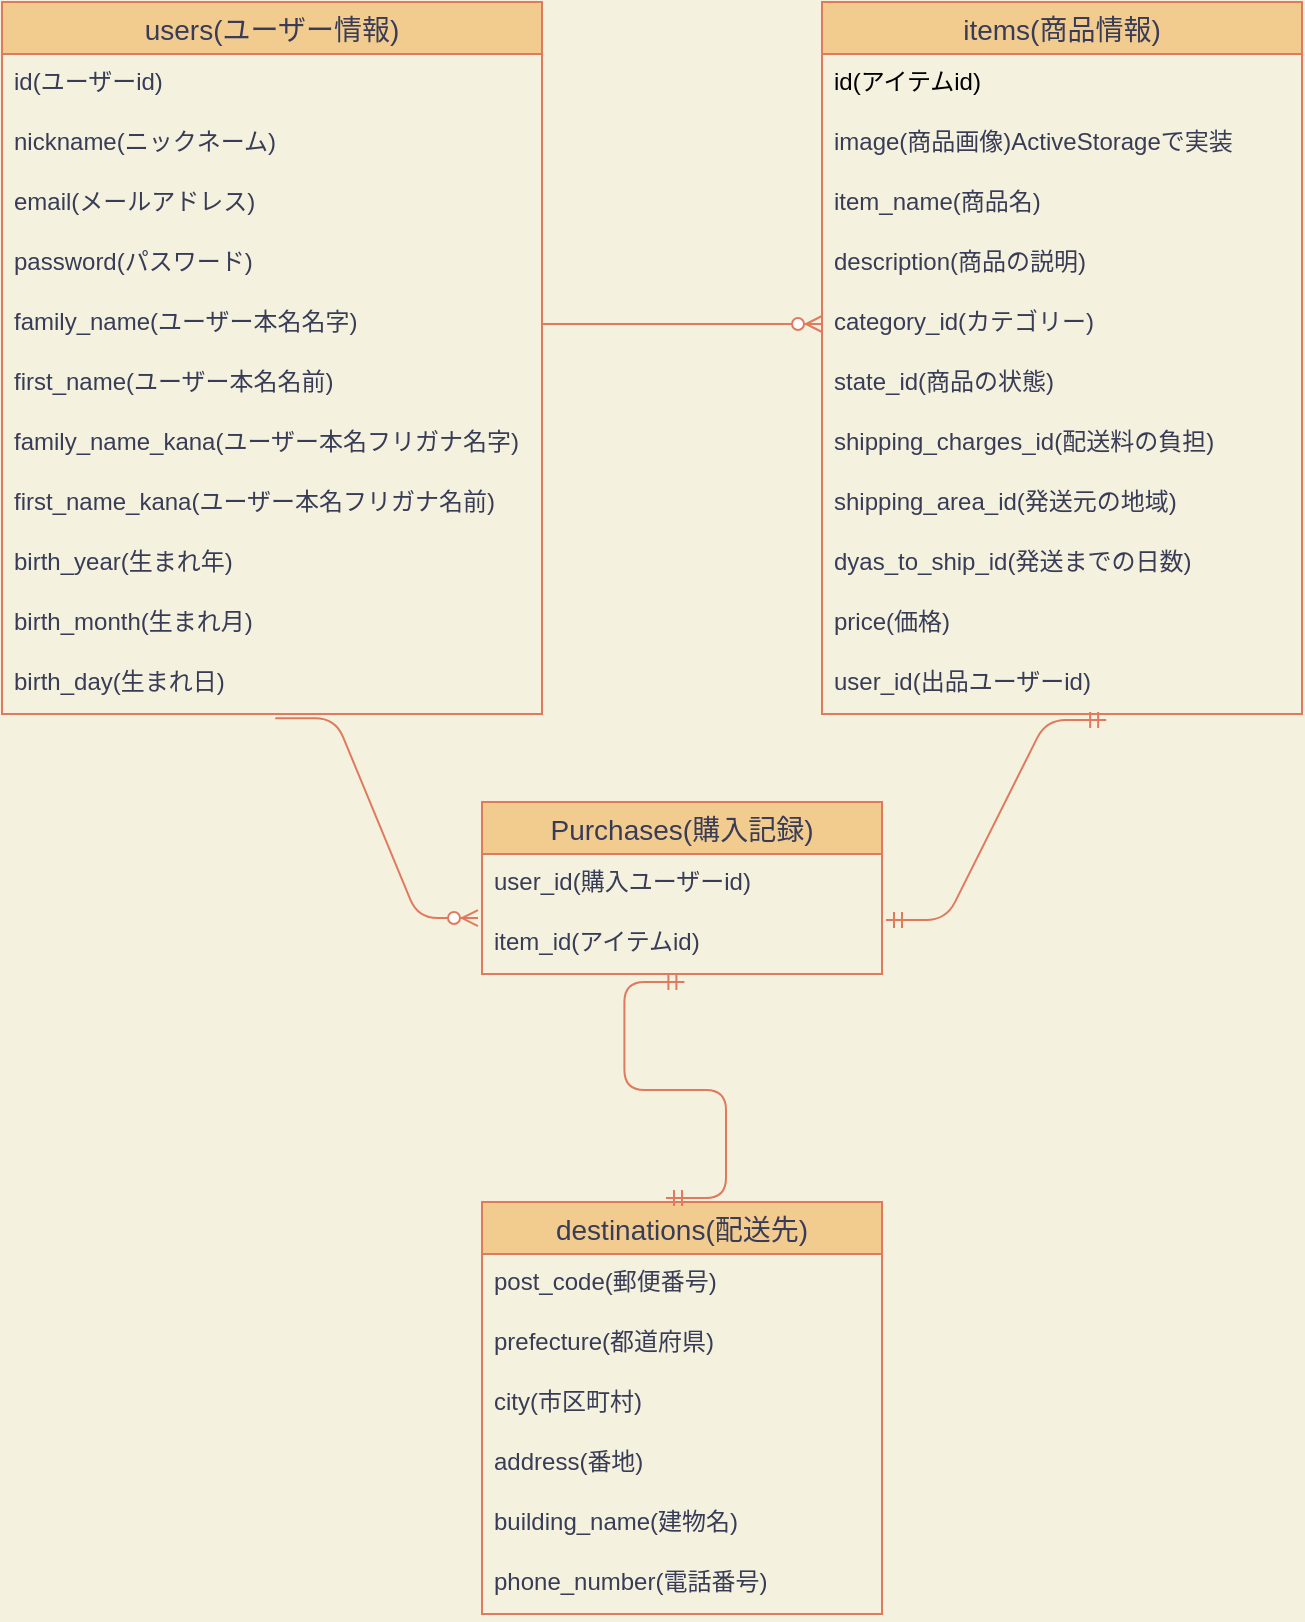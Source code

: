 <mxfile version="13.10.0" type="embed">
    <diagram id="z_pr_dS8fAeT56sAS-Nl" name="ページ1">
        <mxGraphModel dx="607" dy="586" grid="1" gridSize="10" guides="1" tooltips="1" connect="1" arrows="1" fold="1" page="1" pageScale="1" pageWidth="850" pageHeight="1100" background="#F4F1DE" math="0" shadow="0">
            <root>
                <mxCell id="0"/>
                <mxCell id="1" parent="0"/>
                <mxCell id="2" value="users(ユーザー情報)" style="swimlane;fontStyle=0;childLayout=stackLayout;horizontal=1;startSize=26;horizontalStack=0;resizeParent=1;resizeParentMax=0;resizeLast=0;collapsible=1;marginBottom=0;align=center;fontSize=14;fillColor=#F2CC8F;strokeColor=#E07A5F;fontColor=#393C56;" parent="1" vertex="1">
                    <mxGeometry x="80" y="80" width="270" height="356" as="geometry"/>
                </mxCell>
                <mxCell id="86" value="id(ユーザーid)" style="text;strokeColor=none;fillColor=none;spacingLeft=4;spacingRight=4;overflow=hidden;rotatable=0;points=[[0,0.5],[1,0.5]];portConstraint=eastwest;fontSize=12;rounded=0;sketch=0;fontColor=#393C56;" parent="2" vertex="1">
                    <mxGeometry y="26" width="270" height="30" as="geometry"/>
                </mxCell>
                <mxCell id="3" value="nickname(ニックネーム)" style="text;strokeColor=none;fillColor=none;spacingLeft=4;spacingRight=4;overflow=hidden;rotatable=0;points=[[0,0.5],[1,0.5]];portConstraint=eastwest;fontSize=12;fontColor=#393C56;" parent="2" vertex="1">
                    <mxGeometry y="56" width="270" height="30" as="geometry"/>
                </mxCell>
                <mxCell id="4" value="email(メールアドレス)" style="text;strokeColor=none;fillColor=none;spacingLeft=4;spacingRight=4;overflow=hidden;rotatable=0;points=[[0,0.5],[1,0.5]];portConstraint=eastwest;fontSize=12;fontColor=#393C56;" parent="2" vertex="1">
                    <mxGeometry y="86" width="270" height="30" as="geometry"/>
                </mxCell>
                <mxCell id="75" value="password(パスワード)" style="text;strokeColor=none;fillColor=none;spacingLeft=4;spacingRight=4;overflow=hidden;rotatable=0;points=[[0,0.5],[1,0.5]];portConstraint=eastwest;fontSize=12;fontColor=#393C56;" parent="2" vertex="1">
                    <mxGeometry y="116" width="270" height="30" as="geometry"/>
                </mxCell>
                <mxCell id="77" value="family_name(ユーザー本名名字)" style="text;strokeColor=none;fillColor=none;spacingLeft=4;spacingRight=4;overflow=hidden;rotatable=0;points=[[0,0.5],[1,0.5]];portConstraint=eastwest;fontSize=12;rounded=0;sketch=0;fontColor=#393C56;" parent="2" vertex="1">
                    <mxGeometry y="146" width="270" height="30" as="geometry"/>
                </mxCell>
                <mxCell id="78" value="first_name(ユーザー本名名前)" style="text;strokeColor=none;fillColor=none;spacingLeft=4;spacingRight=4;overflow=hidden;rotatable=0;points=[[0,0.5],[1,0.5]];portConstraint=eastwest;fontSize=12;rounded=0;sketch=0;fontColor=#393C56;" parent="2" vertex="1">
                    <mxGeometry y="176" width="270" height="30" as="geometry"/>
                </mxCell>
                <mxCell id="79" value="family_name_kana(ユーザー本名フリガナ名字)" style="text;strokeColor=none;fillColor=none;spacingLeft=4;spacingRight=4;overflow=hidden;rotatable=0;points=[[0,0.5],[1,0.5]];portConstraint=eastwest;fontSize=12;rounded=0;sketch=0;fontColor=#393C56;" parent="2" vertex="1">
                    <mxGeometry y="206" width="270" height="30" as="geometry"/>
                </mxCell>
                <mxCell id="80" value="first_name_kana(ユーザー本名フリガナ名前)" style="text;strokeColor=none;fillColor=none;spacingLeft=4;spacingRight=4;overflow=hidden;rotatable=0;points=[[0,0.5],[1,0.5]];portConstraint=eastwest;fontSize=12;rounded=0;sketch=0;fontColor=#393C56;" parent="2" vertex="1">
                    <mxGeometry y="236" width="270" height="30" as="geometry"/>
                </mxCell>
                <mxCell id="84" value="birth_year(生まれ年)" style="text;strokeColor=none;fillColor=none;spacingLeft=4;spacingRight=4;overflow=hidden;rotatable=0;points=[[0,0.5],[1,0.5]];portConstraint=eastwest;fontSize=12;rounded=0;sketch=0;fontColor=#393C56;" parent="2" vertex="1">
                    <mxGeometry y="266" width="270" height="30" as="geometry"/>
                </mxCell>
                <mxCell id="85" value="birth_month(生まれ月)" style="text;strokeColor=none;fillColor=none;spacingLeft=4;spacingRight=4;overflow=hidden;rotatable=0;points=[[0,0.5],[1,0.5]];portConstraint=eastwest;fontSize=12;rounded=0;sketch=0;fontColor=#393C56;" parent="2" vertex="1">
                    <mxGeometry y="296" width="270" height="30" as="geometry"/>
                </mxCell>
                <mxCell id="82" value="birth_day(生まれ日)" style="text;strokeColor=none;fillColor=none;spacingLeft=4;spacingRight=4;overflow=hidden;rotatable=0;points=[[0,0.5],[1,0.5]];portConstraint=eastwest;fontSize=12;rounded=0;sketch=0;fontColor=#393C56;" parent="2" vertex="1">
                    <mxGeometry y="326" width="270" height="30" as="geometry"/>
                </mxCell>
                <mxCell id="6" value="items(商品情報)" style="swimlane;fontStyle=0;childLayout=stackLayout;horizontal=1;startSize=26;horizontalStack=0;resizeParent=1;resizeParentMax=0;resizeLast=0;collapsible=1;marginBottom=0;align=center;fontSize=14;fillColor=#F2CC8F;strokeColor=#E07A5F;fontColor=#393C56;" parent="1" vertex="1">
                    <mxGeometry x="490" y="80" width="240" height="356" as="geometry"/>
                </mxCell>
                <mxCell id="90" value="id(アイテムid)" style="text;strokeColor=none;fillColor=none;spacingLeft=4;spacingRight=4;overflow=hidden;rotatable=0;points=[[0,0.5],[1,0.5]];portConstraint=eastwest;fontSize=12;rounded=0;sketch=0;fontColor=#000000;" parent="6" vertex="1">
                    <mxGeometry y="26" width="240" height="30" as="geometry"/>
                </mxCell>
                <mxCell id="7" value="image(商品画像)ActiveStorageで実装" style="text;strokeColor=none;fillColor=none;spacingLeft=4;spacingRight=4;overflow=hidden;rotatable=0;points=[[0,0.5],[1,0.5]];portConstraint=eastwest;fontSize=12;fontColor=#393C56;" parent="6" vertex="1">
                    <mxGeometry y="56" width="240" height="30" as="geometry"/>
                </mxCell>
                <mxCell id="8" value="item_name(商品名)" style="text;strokeColor=none;fillColor=none;spacingLeft=4;spacingRight=4;overflow=hidden;rotatable=0;points=[[0,0.5],[1,0.5]];portConstraint=eastwest;fontSize=12;fontColor=#393C56;" parent="6" vertex="1">
                    <mxGeometry y="86" width="240" height="30" as="geometry"/>
                </mxCell>
                <mxCell id="9" value="description(商品の説明)" style="text;strokeColor=none;fillColor=none;spacingLeft=4;spacingRight=4;overflow=hidden;rotatable=0;points=[[0,0.5],[1,0.5]];portConstraint=eastwest;fontSize=12;fontColor=#393C56;" parent="6" vertex="1">
                    <mxGeometry y="116" width="240" height="30" as="geometry"/>
                </mxCell>
                <mxCell id="22" value="category_id(カテゴリー)" style="text;strokeColor=none;fillColor=none;spacingLeft=4;spacingRight=4;overflow=hidden;rotatable=0;points=[[0,0.5],[1,0.5]];portConstraint=eastwest;fontSize=12;fontColor=#393C56;" parent="6" vertex="1">
                    <mxGeometry y="146" width="240" height="30" as="geometry"/>
                </mxCell>
                <mxCell id="21" value="state_id(商品の状態)" style="text;strokeColor=none;fillColor=none;spacingLeft=4;spacingRight=4;overflow=hidden;rotatable=0;points=[[0,0.5],[1,0.5]];portConstraint=eastwest;fontSize=12;fontColor=#393C56;" parent="6" vertex="1">
                    <mxGeometry y="176" width="240" height="30" as="geometry"/>
                </mxCell>
                <mxCell id="20" value="shipping_charges_id(配送料の負担)" style="text;strokeColor=none;fillColor=none;spacingLeft=4;spacingRight=4;overflow=hidden;rotatable=0;points=[[0,0.5],[1,0.5]];portConstraint=eastwest;fontSize=12;fontColor=#393C56;" parent="6" vertex="1">
                    <mxGeometry y="206" width="240" height="30" as="geometry"/>
                </mxCell>
                <mxCell id="19" value="shipping_area_id(発送元の地域)" style="text;strokeColor=none;fillColor=none;spacingLeft=4;spacingRight=4;overflow=hidden;rotatable=0;points=[[0,0.5],[1,0.5]];portConstraint=eastwest;fontSize=12;fontColor=#393C56;" parent="6" vertex="1">
                    <mxGeometry y="236" width="240" height="30" as="geometry"/>
                </mxCell>
                <mxCell id="17" value="dyas_to_ship_id(発送までの日数)" style="text;strokeColor=none;fillColor=none;spacingLeft=4;spacingRight=4;overflow=hidden;rotatable=0;points=[[0,0.5],[1,0.5]];portConstraint=eastwest;fontSize=12;fontColor=#393C56;" parent="6" vertex="1">
                    <mxGeometry y="266" width="240" height="30" as="geometry"/>
                </mxCell>
                <mxCell id="25" value="price(価格)" style="text;strokeColor=none;fillColor=none;spacingLeft=4;spacingRight=4;overflow=hidden;rotatable=0;points=[[0,0.5],[1,0.5]];portConstraint=eastwest;fontSize=12;fontColor=#393C56;" parent="6" vertex="1">
                    <mxGeometry y="296" width="240" height="30" as="geometry"/>
                </mxCell>
                <mxCell id="74" value="user_id(出品ユーザーid)" style="text;strokeColor=none;fillColor=none;spacingLeft=4;spacingRight=4;overflow=hidden;rotatable=0;points=[[0,0.5],[1,0.5]];portConstraint=eastwest;fontSize=12;rounded=0;sketch=0;fontColor=#393C56;" parent="6" vertex="1">
                    <mxGeometry y="326" width="240" height="30" as="geometry"/>
                </mxCell>
                <mxCell id="28" value="Purchases(購入記録)" style="swimlane;fontStyle=0;childLayout=stackLayout;horizontal=1;startSize=26;horizontalStack=0;resizeParent=1;resizeParentMax=0;resizeLast=0;collapsible=1;marginBottom=0;align=center;fontSize=14;rounded=0;sketch=0;strokeColor=#E07A5F;fillColor=#F2CC8F;fontColor=#393C56;" parent="1" vertex="1">
                    <mxGeometry x="320" y="480" width="200" height="86" as="geometry"/>
                </mxCell>
                <mxCell id="32" value="user_id(購入ユーザーid)" style="text;strokeColor=none;fillColor=none;spacingLeft=4;spacingRight=4;overflow=hidden;rotatable=0;points=[[0,0.5],[1,0.5]];portConstraint=eastwest;fontSize=12;rounded=0;sketch=0;fontColor=#393C56;" parent="28" vertex="1">
                    <mxGeometry y="26" width="200" height="30" as="geometry"/>
                </mxCell>
                <mxCell id="83" value="item_id(アイテムid)" style="text;strokeColor=none;fillColor=none;spacingLeft=4;spacingRight=4;overflow=hidden;rotatable=0;points=[[0,0.5],[1,0.5]];portConstraint=eastwest;fontSize=12;rounded=0;sketch=0;fontColor=#393C56;" parent="28" vertex="1">
                    <mxGeometry y="56" width="200" height="30" as="geometry"/>
                </mxCell>
                <mxCell id="46" value="destinations(配送先)" style="swimlane;fontStyle=0;childLayout=stackLayout;horizontal=1;startSize=26;horizontalStack=0;resizeParent=1;resizeParentMax=0;resizeLast=0;collapsible=1;marginBottom=0;align=center;fontSize=14;rounded=0;sketch=0;fillColor=#F2CC8F;strokeColor=#E07A5F;fontColor=#393C56;" parent="1" vertex="1">
                    <mxGeometry x="320" y="680" width="200" height="206" as="geometry"/>
                </mxCell>
                <mxCell id="47" value="post_code(郵便番号)" style="text;strokeColor=none;fillColor=none;spacingLeft=4;spacingRight=4;overflow=hidden;rotatable=0;points=[[0,0.5],[1,0.5]];portConstraint=eastwest;fontSize=12;fontColor=#393C56;" parent="46" vertex="1">
                    <mxGeometry y="26" width="200" height="30" as="geometry"/>
                </mxCell>
                <mxCell id="48" value="prefecture(都道府県)" style="text;strokeColor=none;fillColor=none;spacingLeft=4;spacingRight=4;overflow=hidden;rotatable=0;points=[[0,0.5],[1,0.5]];portConstraint=eastwest;fontSize=12;fontColor=#393C56;" parent="46" vertex="1">
                    <mxGeometry y="56" width="200" height="30" as="geometry"/>
                </mxCell>
                <mxCell id="49" value="city(市区町村)" style="text;strokeColor=none;fillColor=none;spacingLeft=4;spacingRight=4;overflow=hidden;rotatable=0;points=[[0,0.5],[1,0.5]];portConstraint=eastwest;fontSize=12;fontColor=#393C56;" parent="46" vertex="1">
                    <mxGeometry y="86" width="200" height="30" as="geometry"/>
                </mxCell>
                <mxCell id="53" value="address(番地)" style="text;strokeColor=none;fillColor=none;spacingLeft=4;spacingRight=4;overflow=hidden;rotatable=0;points=[[0,0.5],[1,0.5]];portConstraint=eastwest;fontSize=12;rounded=0;sketch=0;fontColor=#393C56;" parent="46" vertex="1">
                    <mxGeometry y="116" width="200" height="30" as="geometry"/>
                </mxCell>
                <mxCell id="51" value="building_name(建物名)" style="text;strokeColor=none;fillColor=none;spacingLeft=4;spacingRight=4;overflow=hidden;rotatable=0;points=[[0,0.5],[1,0.5]];portConstraint=eastwest;fontSize=12;rounded=0;sketch=0;fontColor=#393C56;" parent="46" vertex="1">
                    <mxGeometry y="146" width="200" height="30" as="geometry"/>
                </mxCell>
                <mxCell id="54" value="phone_number(電話番号)" style="text;strokeColor=none;fillColor=none;spacingLeft=4;spacingRight=4;overflow=hidden;rotatable=0;points=[[0,0.5],[1,0.5]];portConstraint=eastwest;fontSize=12;rounded=0;sketch=0;fontColor=#393C56;" parent="46" vertex="1">
                    <mxGeometry y="176" width="200" height="30" as="geometry"/>
                </mxCell>
                <mxCell id="59" value="" style="edgeStyle=entityRelationEdgeStyle;fontSize=12;html=1;endArrow=ERmandOne;startArrow=ERmandOne;strokeColor=#E07A5F;fillColor=#F2CC8F;fontColor=#393C56;entryX=0.506;entryY=1.133;entryDx=0;entryDy=0;entryPerimeter=0;labelBackgroundColor=#F4F1DE;exitX=0.46;exitY=-0.01;exitDx=0;exitDy=0;exitPerimeter=0;" parent="1" source="46" target="83" edge="1">
                    <mxGeometry width="100" height="100" relative="1" as="geometry">
                        <mxPoint x="410" y="660" as="sourcePoint"/>
                        <mxPoint x="426" y="630" as="targetPoint"/>
                    </mxGeometry>
                </mxCell>
                <mxCell id="60" value="" style="edgeStyle=entityRelationEdgeStyle;fontSize=12;html=1;endArrow=ERmandOne;startArrow=ERmandOne;strokeColor=#E07A5F;fillColor=#F2CC8F;fontColor=#393C56;entryX=0.592;entryY=1.1;entryDx=0;entryDy=0;entryPerimeter=0;labelBackgroundColor=#F4F1DE;exitX=1.01;exitY=1.1;exitDx=0;exitDy=0;exitPerimeter=0;" parent="1" target="74" edge="1" source="32">
                    <mxGeometry width="100" height="100" relative="1" as="geometry">
                        <mxPoint x="520" y="640" as="sourcePoint"/>
                        <mxPoint x="639" y="480" as="targetPoint"/>
                    </mxGeometry>
                </mxCell>
                <mxCell id="91" value="" style="edgeStyle=entityRelationEdgeStyle;fontSize=12;html=1;endArrow=ERzeroToMany;endFill=1;strokeColor=#E07A5F;fillColor=#F2CC8F;exitX=0.506;exitY=1.069;exitDx=0;exitDy=0;exitPerimeter=0;entryX=-0.01;entryY=1.067;entryDx=0;entryDy=0;entryPerimeter=0;" parent="1" source="82" edge="1" target="32">
                    <mxGeometry width="100" height="100" relative="1" as="geometry">
                        <mxPoint x="230" y="550" as="sourcePoint"/>
                        <mxPoint x="320" y="639" as="targetPoint"/>
                    </mxGeometry>
                </mxCell>
                <mxCell id="92" value="" style="edgeStyle=entityRelationEdgeStyle;fontSize=12;html=1;endArrow=ERzeroToMany;endFill=1;strokeColor=#E07A5F;fillColor=#F2CC8F;exitX=1;exitY=0.5;exitDx=0;exitDy=0;entryX=0;entryY=0.5;entryDx=0;entryDy=0;" parent="1" source="77" target="22" edge="1">
                    <mxGeometry width="100" height="100" relative="1" as="geometry">
                        <mxPoint x="370" y="320" as="sourcePoint"/>
                        <mxPoint x="470" y="220" as="targetPoint"/>
                    </mxGeometry>
                </mxCell>
            </root>
        </mxGraphModel>
    </diagram>
</mxfile>